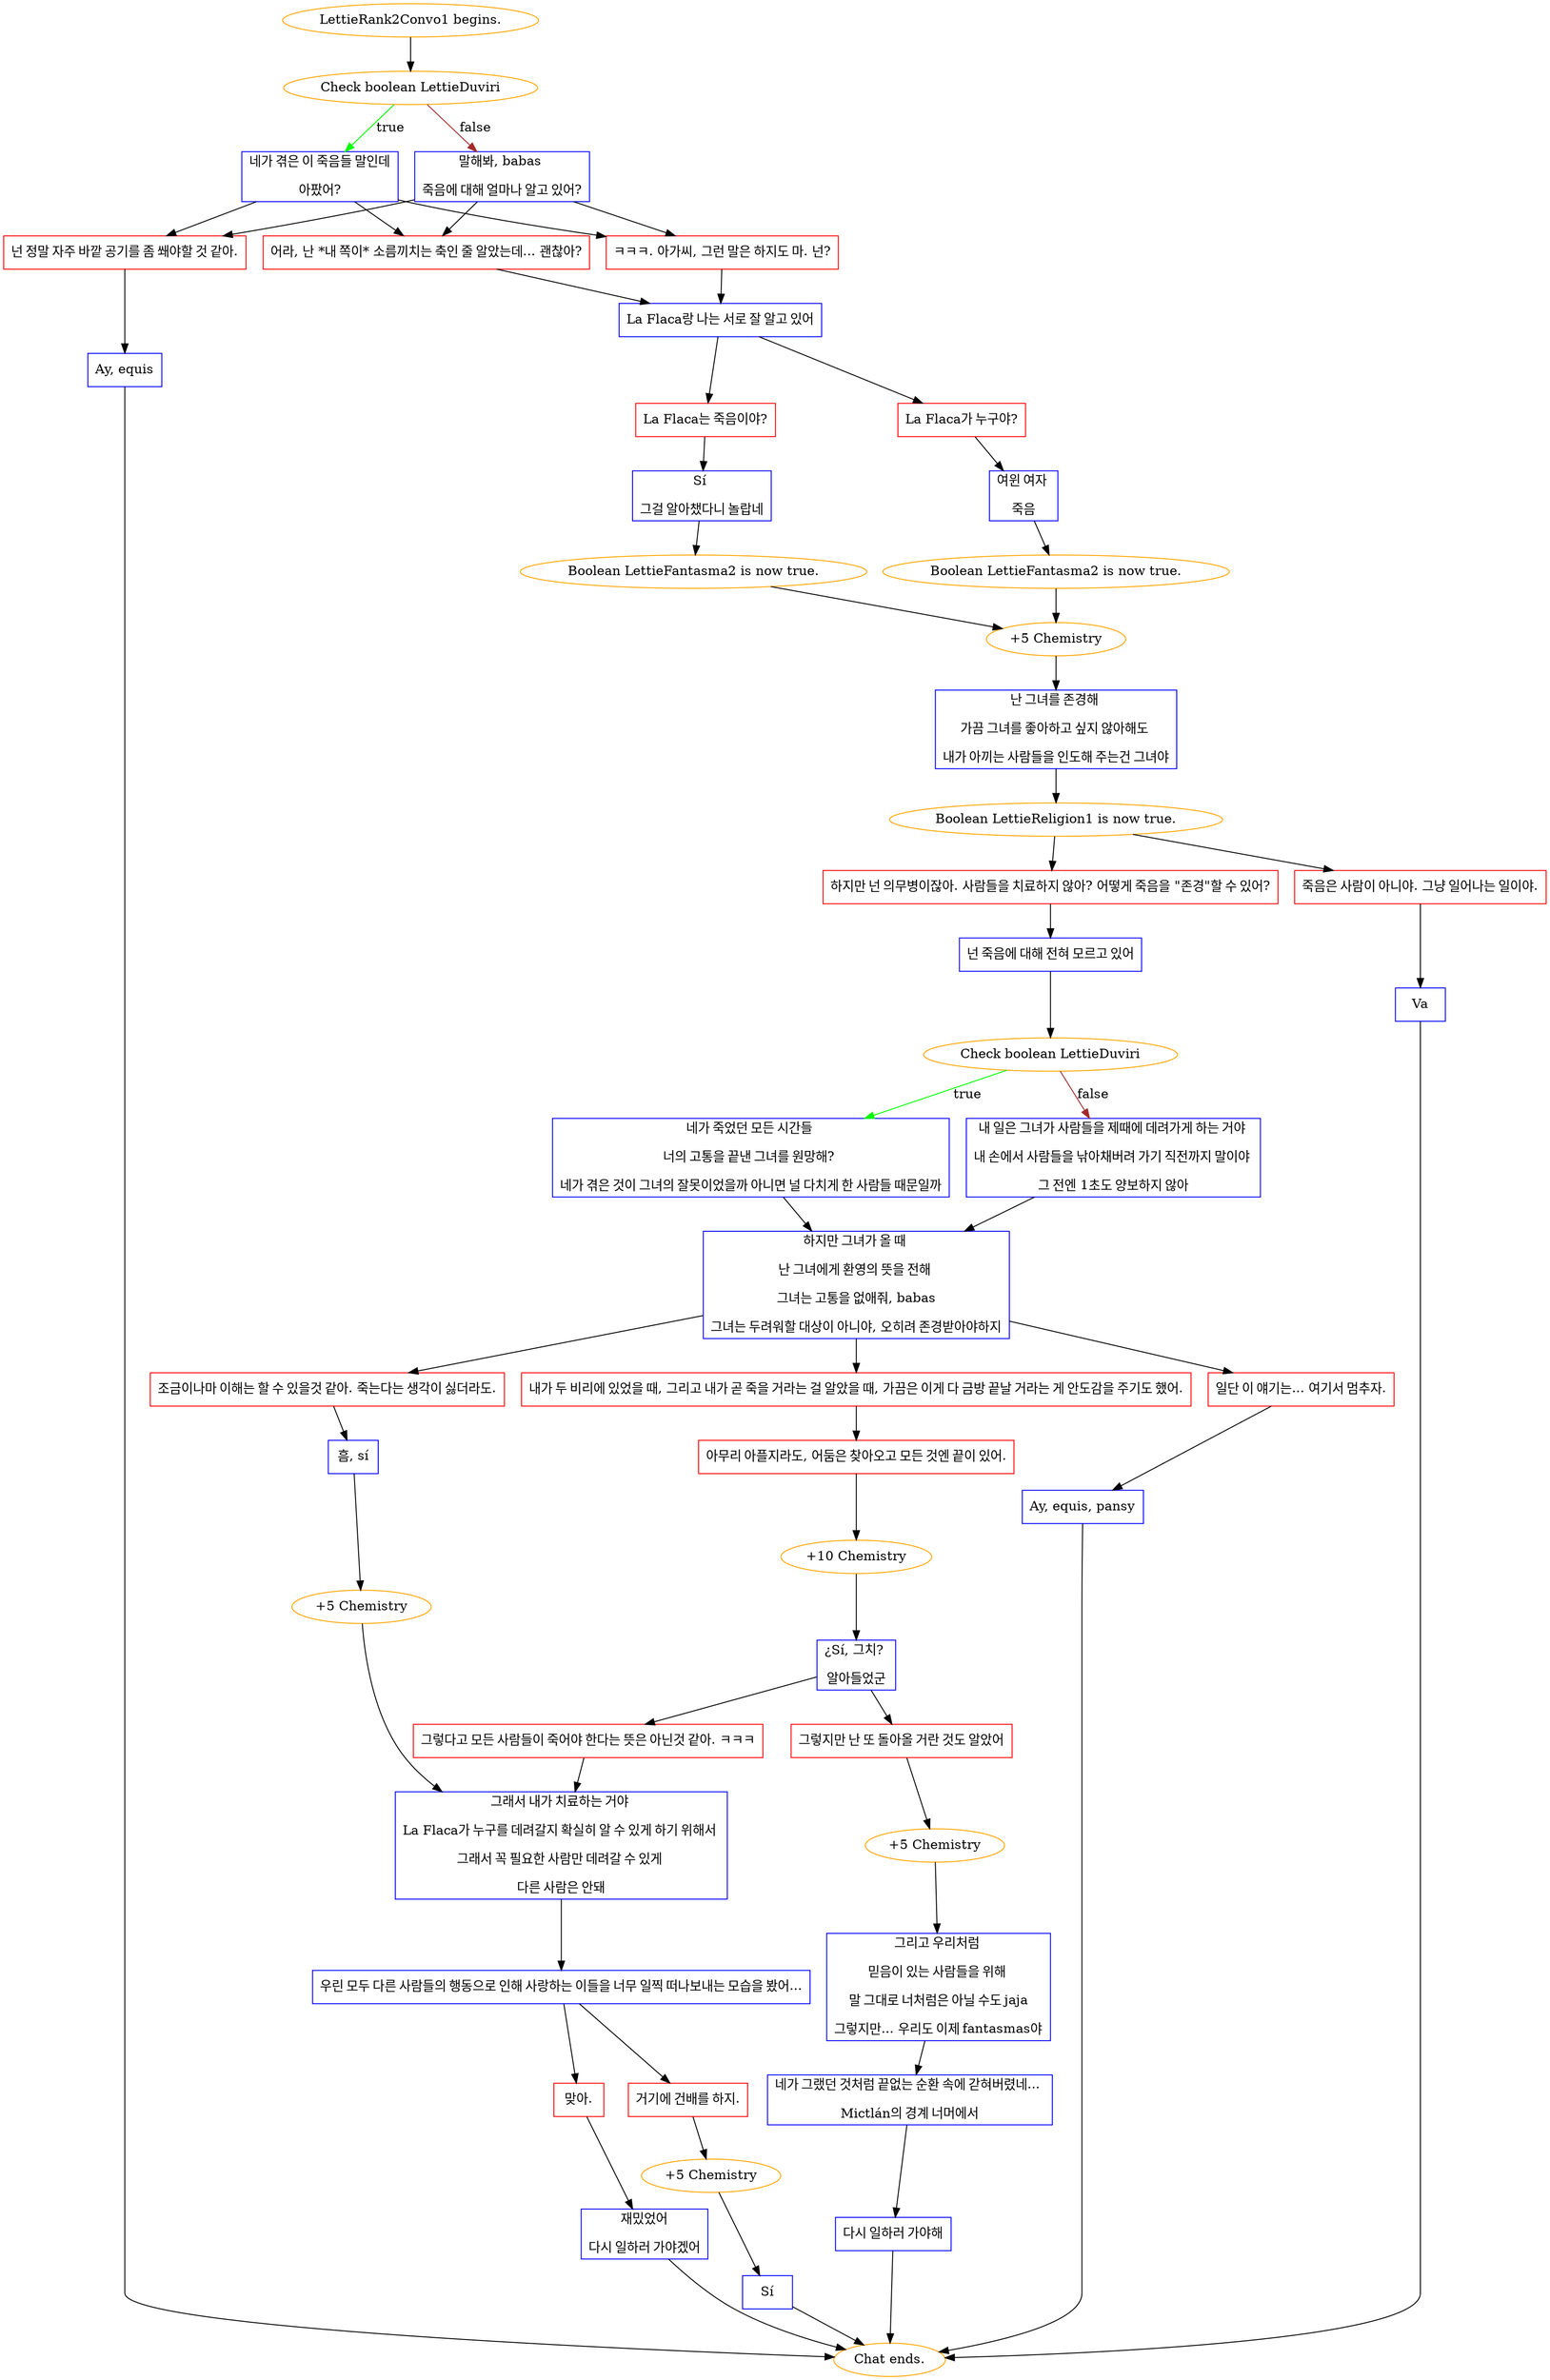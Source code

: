 digraph {
	"LettieRank2Convo1 begins." [color=orange];
		"LettieRank2Convo1 begins." -> j2549990084;
	j2549990084 [label="Check boolean LettieDuviri",color=orange];
		j2549990084 -> j2896229128 [label=true,color=green];
		j2549990084 -> j3975077292 [label=false,color=brown];
	j2896229128 [label="네가 겪은 이 죽음들 말인데
아팠어?",shape=box,color=blue];
		j2896229128 -> j737180570;
		j2896229128 -> j1679723200;
		j2896229128 -> j1191584738;
	j3975077292 [label="말해봐, babas 
죽음에 대해 얼마나 알고 있어?",shape=box,color=blue];
		j3975077292 -> j737180570;
		j3975077292 -> j1679723200;
		j3975077292 -> j1191584738;
	j737180570 [label="어라, 난 *내 쪽이* 소름끼치는 축인 줄 알았는데... 괜찮아?",shape=box,color=red];
		j737180570 -> j2069948156;
	j1679723200 [label="ㅋㅋㅋ. 아가씨, 그런 말은 하지도 마. 넌?",shape=box,color=red];
		j1679723200 -> j2069948156;
	j1191584738 [label="넌 정말 자주 바깥 공기를 좀 쐐야할 것 같아.",shape=box,color=red];
		j1191584738 -> j1759475013;
	j2069948156 [label="La Flaca랑 나는 서로 잘 알고 있어",shape=box,color=blue];
		j2069948156 -> j3107957625;
		j2069948156 -> j495169309;
	j1759475013 [label="Ay, equis",shape=box,color=blue];
		j1759475013 -> "Chat ends.";
	j3107957625 [label="La Flaca는 죽음이야?",shape=box,color=red];
		j3107957625 -> j355332789;
	j495169309 [label="La Flaca가 누구야?",shape=box,color=red];
		j495169309 -> j1738934381;
	"Chat ends." [color=orange];
	j355332789 [label="Sí 
그걸 알아챘다니 놀랍네",shape=box,color=blue];
		j355332789 -> j861026891;
	j1738934381 [label="여윈 여자 
죽음",shape=box,color=blue];
		j1738934381 -> j3985977042;
	j861026891 [label="Boolean LettieFantasma2 is now true.",color=orange];
		j861026891 -> j3163762868;
	j3985977042 [label="Boolean LettieFantasma2 is now true.",color=orange];
		j3985977042 -> j3163762868;
	j3163762868 [label="+5 Chemistry",color=orange];
		j3163762868 -> j710262451;
	j710262451 [label="난 그녀를 존경해 
가끔 그녀를 좋아하고 싶지 않아해도 
내가 아끼는 사람들을 인도해 주는건 그녀야",shape=box,color=blue];
		j710262451 -> j4268386380;
	j4268386380 [label="Boolean LettieReligion1 is now true.",color=orange];
		j4268386380 -> j2455396215;
		j4268386380 -> j1196090003;
	j2455396215 [label="하지만 넌 의무병이잖아. 사람들을 치료하지 않아? 어떻게 죽음을 \"존경\"할 수 있어?",shape=box,color=red];
		j2455396215 -> j590670764;
	j1196090003 [label="죽음은 사람이 아니야. 그냥 일어나는 일이야.",shape=box,color=red];
		j1196090003 -> j2547240352;
	j590670764 [label="넌 죽음에 대해 전혀 모르고 있어",shape=box,color=blue];
		j590670764 -> j4087927951;
	j2547240352 [label="Va",shape=box,color=blue];
		j2547240352 -> "Chat ends.";
	j4087927951 [label="Check boolean LettieDuviri",color=orange];
		j4087927951 -> j2148681971 [label=true,color=green];
		j4087927951 -> j782765626 [label=false,color=brown];
	j2148681971 [label="네가 죽었던 모든 시간들 
너의 고통을 끝낸 그녀를 원망해? 
네가 겪은 것이 그녀의 잘못이었을까 아니면 널 다치게 한 사람들 때문일까",shape=box,color=blue];
		j2148681971 -> j1820619428;
	j782765626 [label="내 일은 그녀가 사람들을 제때에 데려가게 하는 거야 
내 손에서 사람들을 낚아채버려 가기 직전까지 말이야 
그 전엔 1초도 양보하지 않아",shape=box,color=blue];
		j782765626 -> j1820619428;
	j1820619428 [label="하지만 그녀가 올 때 
난 그녀에게 환영의 뜻을 전해 
그녀는 고통을 없애줘, babas
그녀는 두려워할 대상이 아니야, 오히려 존경받아야하지",shape=box,color=blue];
		j1820619428 -> j1887153312;
		j1820619428 -> j823145385;
		j1820619428 -> j3728698084;
	j1887153312 [label="내가 두 비리에 있었을 때, 그리고 내가 곧 죽을 거라는 걸 알았을 때, 가끔은 이게 다 금방 끝날 거라는 게 안도감을 주기도 했어.",shape=box,color=red];
		j1887153312 -> j3778771592;
	j823145385 [label="조금이나마 이해는 할 수 있을것 같아. 죽는다는 생각이 싫더라도.",shape=box,color=red];
		j823145385 -> j3096424488;
	j3728698084 [label="일단 이 얘기는... 여기서 멈추자.",shape=box,color=red];
		j3728698084 -> j2893778673;
	j3778771592 [label="아무리 아플지라도, 어둠은 찾아오고 모든 것엔 끝이 있어.",shape=box,color=red];
		j3778771592 -> j955174517;
	j3096424488 [label="흠, sí",shape=box,color=blue];
		j3096424488 -> j3765949658;
	j2893778673 [label="Ay, equis, pansy",shape=box,color=blue];
		j2893778673 -> "Chat ends.";
	j955174517 [label="+10 Chemistry",color=orange];
		j955174517 -> j1035159295;
	j3765949658 [label="+5 Chemistry",color=orange];
		j3765949658 -> j803636410;
	j1035159295 [label="¿Sí, 그치? 
알아들었군",shape=box,color=blue];
		j1035159295 -> j515480601;
		j1035159295 -> j1400556809;
	j803636410 [label="그래서 내가 치료하는 거야 
La Flaca가 누구를 데려갈지 확실히 알 수 있게 하기 위해서 
그래서 꼭 필요한 사람만 데려갈 수 있게 
다른 사람은 안돼",shape=box,color=blue];
		j803636410 -> j2394325205;
	j515480601 [label="그렇지만 난 또 돌아올 거란 것도 알았어",shape=box,color=red];
		j515480601 -> j530804964;
	j1400556809 [label="그렇다고 모든 사람들이 죽어야 한다는 뜻은 아닌것 같아. ㅋㅋㅋ",shape=box,color=red];
		j1400556809 -> j803636410;
	j2394325205 [label="우린 모두 다른 사람들의 행동으로 인해 사랑하는 이들을 너무 일찍 떠나보내는 모습을 봤어...",shape=box,color=blue];
		j2394325205 -> j2087108160;
		j2394325205 -> j3255510448;
	j530804964 [label="+5 Chemistry",color=orange];
		j530804964 -> j109118493;
	j2087108160 [label="맞아.",shape=box,color=red];
		j2087108160 -> j64489344;
	j3255510448 [label="거기에 건배를 하지.",shape=box,color=red];
		j3255510448 -> j3843951455;
	j109118493 [label="그리고 우리처럼 
믿음이 있는 사람들을 위해 
말 그대로 너처럼은 아닐 수도 jaja
그렇지만... 우리도 이제 fantasmas야",shape=box,color=blue];
		j109118493 -> j1857675965;
	j64489344 [label="재밌었어
다시 일하러 가야겠어",shape=box,color=blue];
		j64489344 -> "Chat ends.";
	j3843951455 [label="+5 Chemistry",color=orange];
		j3843951455 -> j792958072;
	j1857675965 [label="네가 그랬던 것처럼 끝없는 순환 속에 갇혀버렸네... 
Mictlán의 경계 너머에서",shape=box,color=blue];
		j1857675965 -> j4279940389;
	j792958072 [label="Sí",shape=box,color=blue];
		j792958072 -> "Chat ends.";
	j4279940389 [label="다시 일하러 가야해",shape=box,color=blue];
		j4279940389 -> "Chat ends.";
}